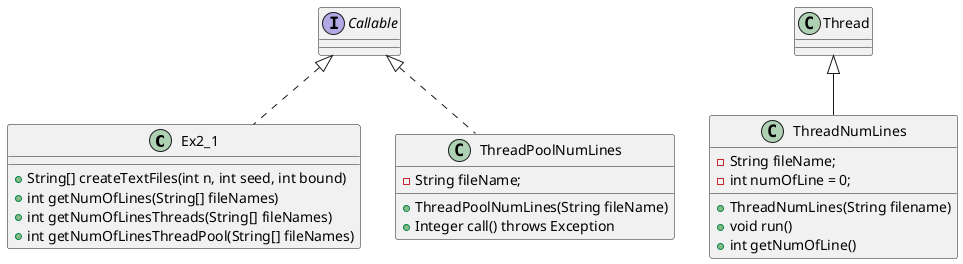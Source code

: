 @startuml

class Ex2_1 implements Callable{
    + String[] createTextFiles(int n, int seed, int bound)
     + int getNumOfLines(String[] fileNames)
     + int getNumOfLinesThreads(String[] fileNames)
    + int getNumOfLinesThreadPool(String[] fileNames)

}

class ThreadNumLines extends Thread{
    - String fileName;
    - int numOfLine = 0;

    + ThreadNumLines(String filename)
    + void run()
    + int getNumOfLine()
}

class ThreadPoolNumLines implements Callable {
    - String fileName;

    + ThreadPoolNumLines(String fileName)
    + Integer call() throws Exception
}




@enduml